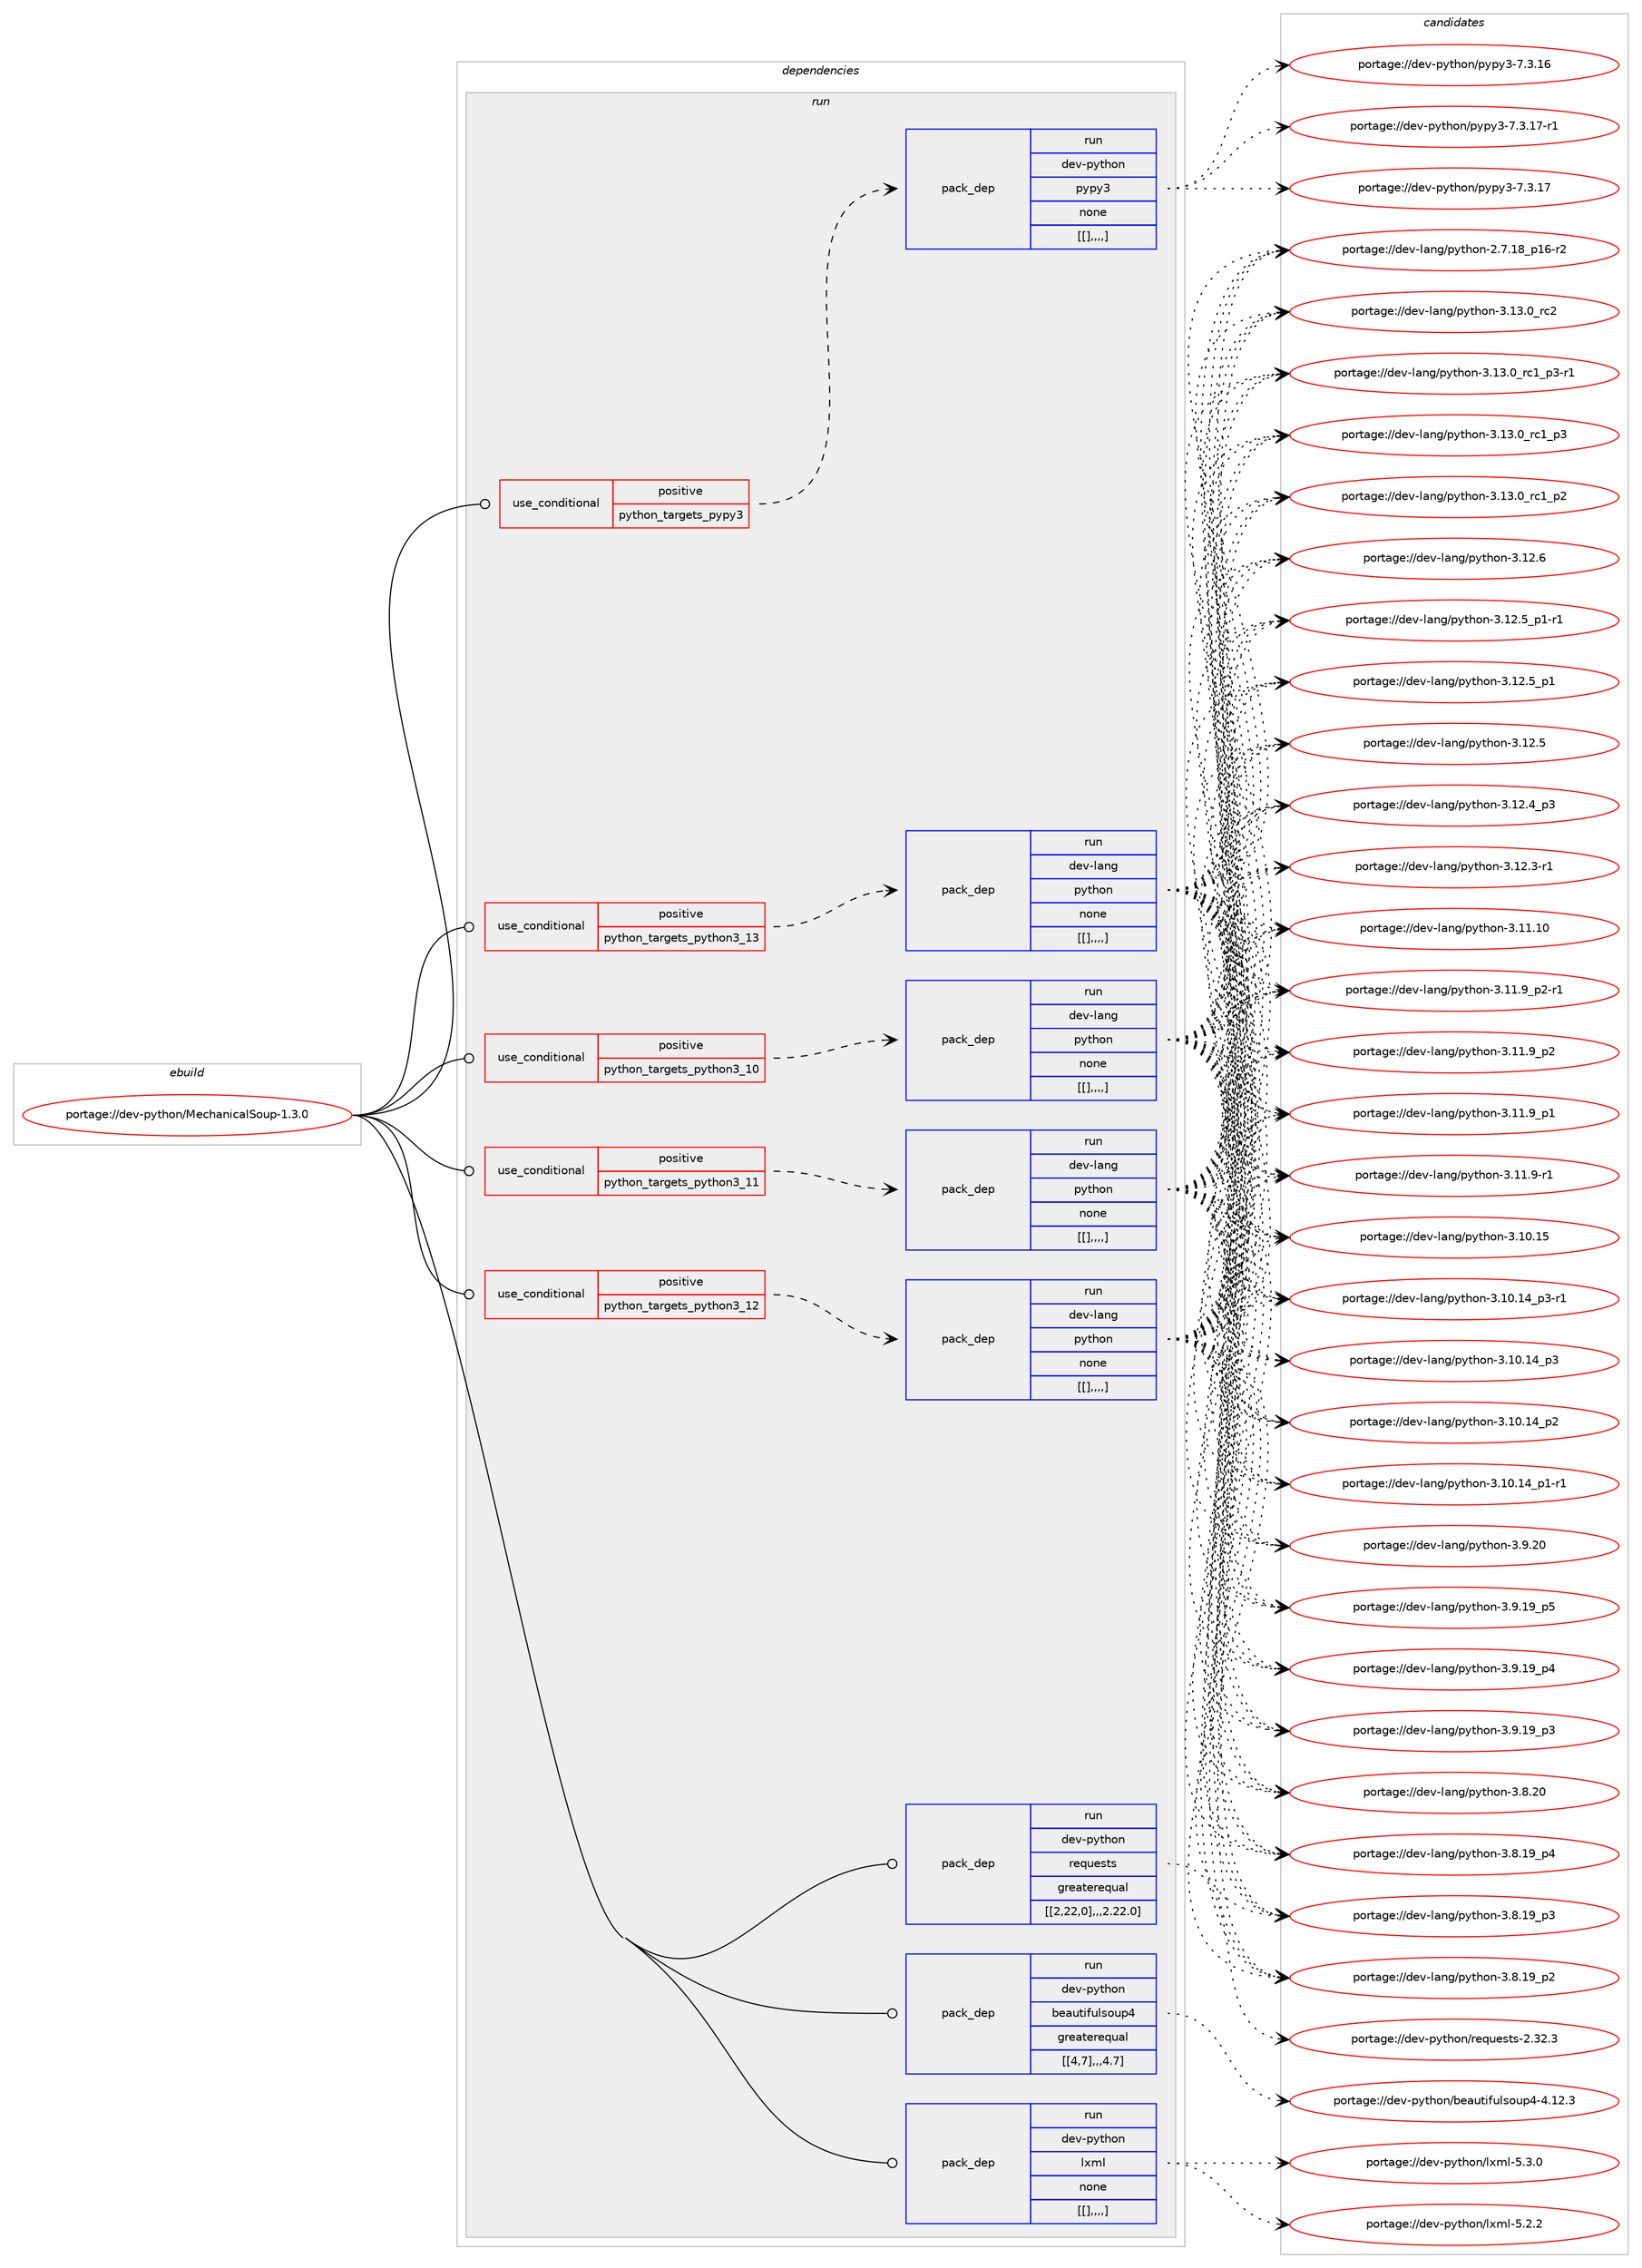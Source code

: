digraph prolog {

# *************
# Graph options
# *************

newrank=true;
concentrate=true;
compound=true;
graph [rankdir=LR,fontname=Helvetica,fontsize=10,ranksep=1.5];#, ranksep=2.5, nodesep=0.2];
edge  [arrowhead=vee];
node  [fontname=Helvetica,fontsize=10];

# **********
# The ebuild
# **********

subgraph cluster_leftcol {
color=gray;
label=<<i>ebuild</i>>;
id [label="portage://dev-python/MechanicalSoup-1.3.0", color=red, width=4, href="../dev-python/MechanicalSoup-1.3.0.svg"];
}

# ****************
# The dependencies
# ****************

subgraph cluster_midcol {
color=gray;
label=<<i>dependencies</i>>;
subgraph cluster_compile {
fillcolor="#eeeeee";
style=filled;
label=<<i>compile</i>>;
}
subgraph cluster_compileandrun {
fillcolor="#eeeeee";
style=filled;
label=<<i>compile and run</i>>;
}
subgraph cluster_run {
fillcolor="#eeeeee";
style=filled;
label=<<i>run</i>>;
subgraph cond31006 {
dependency141682 [label=<<TABLE BORDER="0" CELLBORDER="1" CELLSPACING="0" CELLPADDING="4"><TR><TD ROWSPAN="3" CELLPADDING="10">use_conditional</TD></TR><TR><TD>positive</TD></TR><TR><TD>python_targets_pypy3</TD></TR></TABLE>>, shape=none, color=red];
subgraph pack109464 {
dependency141683 [label=<<TABLE BORDER="0" CELLBORDER="1" CELLSPACING="0" CELLPADDING="4" WIDTH="220"><TR><TD ROWSPAN="6" CELLPADDING="30">pack_dep</TD></TR><TR><TD WIDTH="110">run</TD></TR><TR><TD>dev-python</TD></TR><TR><TD>pypy3</TD></TR><TR><TD>none</TD></TR><TR><TD>[[],,,,]</TD></TR></TABLE>>, shape=none, color=blue];
}
dependency141682:e -> dependency141683:w [weight=20,style="dashed",arrowhead="vee"];
}
id:e -> dependency141682:w [weight=20,style="solid",arrowhead="odot"];
subgraph cond31007 {
dependency141684 [label=<<TABLE BORDER="0" CELLBORDER="1" CELLSPACING="0" CELLPADDING="4"><TR><TD ROWSPAN="3" CELLPADDING="10">use_conditional</TD></TR><TR><TD>positive</TD></TR><TR><TD>python_targets_python3_10</TD></TR></TABLE>>, shape=none, color=red];
subgraph pack109465 {
dependency141685 [label=<<TABLE BORDER="0" CELLBORDER="1" CELLSPACING="0" CELLPADDING="4" WIDTH="220"><TR><TD ROWSPAN="6" CELLPADDING="30">pack_dep</TD></TR><TR><TD WIDTH="110">run</TD></TR><TR><TD>dev-lang</TD></TR><TR><TD>python</TD></TR><TR><TD>none</TD></TR><TR><TD>[[],,,,]</TD></TR></TABLE>>, shape=none, color=blue];
}
dependency141684:e -> dependency141685:w [weight=20,style="dashed",arrowhead="vee"];
}
id:e -> dependency141684:w [weight=20,style="solid",arrowhead="odot"];
subgraph cond31008 {
dependency141686 [label=<<TABLE BORDER="0" CELLBORDER="1" CELLSPACING="0" CELLPADDING="4"><TR><TD ROWSPAN="3" CELLPADDING="10">use_conditional</TD></TR><TR><TD>positive</TD></TR><TR><TD>python_targets_python3_11</TD></TR></TABLE>>, shape=none, color=red];
subgraph pack109466 {
dependency141687 [label=<<TABLE BORDER="0" CELLBORDER="1" CELLSPACING="0" CELLPADDING="4" WIDTH="220"><TR><TD ROWSPAN="6" CELLPADDING="30">pack_dep</TD></TR><TR><TD WIDTH="110">run</TD></TR><TR><TD>dev-lang</TD></TR><TR><TD>python</TD></TR><TR><TD>none</TD></TR><TR><TD>[[],,,,]</TD></TR></TABLE>>, shape=none, color=blue];
}
dependency141686:e -> dependency141687:w [weight=20,style="dashed",arrowhead="vee"];
}
id:e -> dependency141686:w [weight=20,style="solid",arrowhead="odot"];
subgraph cond31009 {
dependency141688 [label=<<TABLE BORDER="0" CELLBORDER="1" CELLSPACING="0" CELLPADDING="4"><TR><TD ROWSPAN="3" CELLPADDING="10">use_conditional</TD></TR><TR><TD>positive</TD></TR><TR><TD>python_targets_python3_12</TD></TR></TABLE>>, shape=none, color=red];
subgraph pack109467 {
dependency141689 [label=<<TABLE BORDER="0" CELLBORDER="1" CELLSPACING="0" CELLPADDING="4" WIDTH="220"><TR><TD ROWSPAN="6" CELLPADDING="30">pack_dep</TD></TR><TR><TD WIDTH="110">run</TD></TR><TR><TD>dev-lang</TD></TR><TR><TD>python</TD></TR><TR><TD>none</TD></TR><TR><TD>[[],,,,]</TD></TR></TABLE>>, shape=none, color=blue];
}
dependency141688:e -> dependency141689:w [weight=20,style="dashed",arrowhead="vee"];
}
id:e -> dependency141688:w [weight=20,style="solid",arrowhead="odot"];
subgraph cond31010 {
dependency141690 [label=<<TABLE BORDER="0" CELLBORDER="1" CELLSPACING="0" CELLPADDING="4"><TR><TD ROWSPAN="3" CELLPADDING="10">use_conditional</TD></TR><TR><TD>positive</TD></TR><TR><TD>python_targets_python3_13</TD></TR></TABLE>>, shape=none, color=red];
subgraph pack109468 {
dependency141691 [label=<<TABLE BORDER="0" CELLBORDER="1" CELLSPACING="0" CELLPADDING="4" WIDTH="220"><TR><TD ROWSPAN="6" CELLPADDING="30">pack_dep</TD></TR><TR><TD WIDTH="110">run</TD></TR><TR><TD>dev-lang</TD></TR><TR><TD>python</TD></TR><TR><TD>none</TD></TR><TR><TD>[[],,,,]</TD></TR></TABLE>>, shape=none, color=blue];
}
dependency141690:e -> dependency141691:w [weight=20,style="dashed",arrowhead="vee"];
}
id:e -> dependency141690:w [weight=20,style="solid",arrowhead="odot"];
subgraph pack109469 {
dependency141692 [label=<<TABLE BORDER="0" CELLBORDER="1" CELLSPACING="0" CELLPADDING="4" WIDTH="220"><TR><TD ROWSPAN="6" CELLPADDING="30">pack_dep</TD></TR><TR><TD WIDTH="110">run</TD></TR><TR><TD>dev-python</TD></TR><TR><TD>beautifulsoup4</TD></TR><TR><TD>greaterequal</TD></TR><TR><TD>[[4,7],,,4.7]</TD></TR></TABLE>>, shape=none, color=blue];
}
id:e -> dependency141692:w [weight=20,style="solid",arrowhead="odot"];
subgraph pack109470 {
dependency141693 [label=<<TABLE BORDER="0" CELLBORDER="1" CELLSPACING="0" CELLPADDING="4" WIDTH="220"><TR><TD ROWSPAN="6" CELLPADDING="30">pack_dep</TD></TR><TR><TD WIDTH="110">run</TD></TR><TR><TD>dev-python</TD></TR><TR><TD>lxml</TD></TR><TR><TD>none</TD></TR><TR><TD>[[],,,,]</TD></TR></TABLE>>, shape=none, color=blue];
}
id:e -> dependency141693:w [weight=20,style="solid",arrowhead="odot"];
subgraph pack109471 {
dependency141694 [label=<<TABLE BORDER="0" CELLBORDER="1" CELLSPACING="0" CELLPADDING="4" WIDTH="220"><TR><TD ROWSPAN="6" CELLPADDING="30">pack_dep</TD></TR><TR><TD WIDTH="110">run</TD></TR><TR><TD>dev-python</TD></TR><TR><TD>requests</TD></TR><TR><TD>greaterequal</TD></TR><TR><TD>[[2,22,0],,,2.22.0]</TD></TR></TABLE>>, shape=none, color=blue];
}
id:e -> dependency141694:w [weight=20,style="solid",arrowhead="odot"];
}
}

# **************
# The candidates
# **************

subgraph cluster_choices {
rank=same;
color=gray;
label=<<i>candidates</i>>;

subgraph choice109464 {
color=black;
nodesep=1;
choice100101118451121211161041111104711212111212151455546514649554511449 [label="portage://dev-python/pypy3-7.3.17-r1", color=red, width=4,href="../dev-python/pypy3-7.3.17-r1.svg"];
choice10010111845112121116104111110471121211121215145554651464955 [label="portage://dev-python/pypy3-7.3.17", color=red, width=4,href="../dev-python/pypy3-7.3.17.svg"];
choice10010111845112121116104111110471121211121215145554651464954 [label="portage://dev-python/pypy3-7.3.16", color=red, width=4,href="../dev-python/pypy3-7.3.16.svg"];
dependency141683:e -> choice100101118451121211161041111104711212111212151455546514649554511449:w [style=dotted,weight="100"];
dependency141683:e -> choice10010111845112121116104111110471121211121215145554651464955:w [style=dotted,weight="100"];
dependency141683:e -> choice10010111845112121116104111110471121211121215145554651464954:w [style=dotted,weight="100"];
}
subgraph choice109465 {
color=black;
nodesep=1;
choice10010111845108971101034711212111610411111045514649514648951149950 [label="portage://dev-lang/python-3.13.0_rc2", color=red, width=4,href="../dev-lang/python-3.13.0_rc2.svg"];
choice1001011184510897110103471121211161041111104551464951464895114994995112514511449 [label="portage://dev-lang/python-3.13.0_rc1_p3-r1", color=red, width=4,href="../dev-lang/python-3.13.0_rc1_p3-r1.svg"];
choice100101118451089711010347112121116104111110455146495146489511499499511251 [label="portage://dev-lang/python-3.13.0_rc1_p3", color=red, width=4,href="../dev-lang/python-3.13.0_rc1_p3.svg"];
choice100101118451089711010347112121116104111110455146495146489511499499511250 [label="portage://dev-lang/python-3.13.0_rc1_p2", color=red, width=4,href="../dev-lang/python-3.13.0_rc1_p2.svg"];
choice10010111845108971101034711212111610411111045514649504654 [label="portage://dev-lang/python-3.12.6", color=red, width=4,href="../dev-lang/python-3.12.6.svg"];
choice1001011184510897110103471121211161041111104551464950465395112494511449 [label="portage://dev-lang/python-3.12.5_p1-r1", color=red, width=4,href="../dev-lang/python-3.12.5_p1-r1.svg"];
choice100101118451089711010347112121116104111110455146495046539511249 [label="portage://dev-lang/python-3.12.5_p1", color=red, width=4,href="../dev-lang/python-3.12.5_p1.svg"];
choice10010111845108971101034711212111610411111045514649504653 [label="portage://dev-lang/python-3.12.5", color=red, width=4,href="../dev-lang/python-3.12.5.svg"];
choice100101118451089711010347112121116104111110455146495046529511251 [label="portage://dev-lang/python-3.12.4_p3", color=red, width=4,href="../dev-lang/python-3.12.4_p3.svg"];
choice100101118451089711010347112121116104111110455146495046514511449 [label="portage://dev-lang/python-3.12.3-r1", color=red, width=4,href="../dev-lang/python-3.12.3-r1.svg"];
choice1001011184510897110103471121211161041111104551464949464948 [label="portage://dev-lang/python-3.11.10", color=red, width=4,href="../dev-lang/python-3.11.10.svg"];
choice1001011184510897110103471121211161041111104551464949465795112504511449 [label="portage://dev-lang/python-3.11.9_p2-r1", color=red, width=4,href="../dev-lang/python-3.11.9_p2-r1.svg"];
choice100101118451089711010347112121116104111110455146494946579511250 [label="portage://dev-lang/python-3.11.9_p2", color=red, width=4,href="../dev-lang/python-3.11.9_p2.svg"];
choice100101118451089711010347112121116104111110455146494946579511249 [label="portage://dev-lang/python-3.11.9_p1", color=red, width=4,href="../dev-lang/python-3.11.9_p1.svg"];
choice100101118451089711010347112121116104111110455146494946574511449 [label="portage://dev-lang/python-3.11.9-r1", color=red, width=4,href="../dev-lang/python-3.11.9-r1.svg"];
choice1001011184510897110103471121211161041111104551464948464953 [label="portage://dev-lang/python-3.10.15", color=red, width=4,href="../dev-lang/python-3.10.15.svg"];
choice100101118451089711010347112121116104111110455146494846495295112514511449 [label="portage://dev-lang/python-3.10.14_p3-r1", color=red, width=4,href="../dev-lang/python-3.10.14_p3-r1.svg"];
choice10010111845108971101034711212111610411111045514649484649529511251 [label="portage://dev-lang/python-3.10.14_p3", color=red, width=4,href="../dev-lang/python-3.10.14_p3.svg"];
choice10010111845108971101034711212111610411111045514649484649529511250 [label="portage://dev-lang/python-3.10.14_p2", color=red, width=4,href="../dev-lang/python-3.10.14_p2.svg"];
choice100101118451089711010347112121116104111110455146494846495295112494511449 [label="portage://dev-lang/python-3.10.14_p1-r1", color=red, width=4,href="../dev-lang/python-3.10.14_p1-r1.svg"];
choice10010111845108971101034711212111610411111045514657465048 [label="portage://dev-lang/python-3.9.20", color=red, width=4,href="../dev-lang/python-3.9.20.svg"];
choice100101118451089711010347112121116104111110455146574649579511253 [label="portage://dev-lang/python-3.9.19_p5", color=red, width=4,href="../dev-lang/python-3.9.19_p5.svg"];
choice100101118451089711010347112121116104111110455146574649579511252 [label="portage://dev-lang/python-3.9.19_p4", color=red, width=4,href="../dev-lang/python-3.9.19_p4.svg"];
choice100101118451089711010347112121116104111110455146574649579511251 [label="portage://dev-lang/python-3.9.19_p3", color=red, width=4,href="../dev-lang/python-3.9.19_p3.svg"];
choice10010111845108971101034711212111610411111045514656465048 [label="portage://dev-lang/python-3.8.20", color=red, width=4,href="../dev-lang/python-3.8.20.svg"];
choice100101118451089711010347112121116104111110455146564649579511252 [label="portage://dev-lang/python-3.8.19_p4", color=red, width=4,href="../dev-lang/python-3.8.19_p4.svg"];
choice100101118451089711010347112121116104111110455146564649579511251 [label="portage://dev-lang/python-3.8.19_p3", color=red, width=4,href="../dev-lang/python-3.8.19_p3.svg"];
choice100101118451089711010347112121116104111110455146564649579511250 [label="portage://dev-lang/python-3.8.19_p2", color=red, width=4,href="../dev-lang/python-3.8.19_p2.svg"];
choice100101118451089711010347112121116104111110455046554649569511249544511450 [label="portage://dev-lang/python-2.7.18_p16-r2", color=red, width=4,href="../dev-lang/python-2.7.18_p16-r2.svg"];
dependency141685:e -> choice10010111845108971101034711212111610411111045514649514648951149950:w [style=dotted,weight="100"];
dependency141685:e -> choice1001011184510897110103471121211161041111104551464951464895114994995112514511449:w [style=dotted,weight="100"];
dependency141685:e -> choice100101118451089711010347112121116104111110455146495146489511499499511251:w [style=dotted,weight="100"];
dependency141685:e -> choice100101118451089711010347112121116104111110455146495146489511499499511250:w [style=dotted,weight="100"];
dependency141685:e -> choice10010111845108971101034711212111610411111045514649504654:w [style=dotted,weight="100"];
dependency141685:e -> choice1001011184510897110103471121211161041111104551464950465395112494511449:w [style=dotted,weight="100"];
dependency141685:e -> choice100101118451089711010347112121116104111110455146495046539511249:w [style=dotted,weight="100"];
dependency141685:e -> choice10010111845108971101034711212111610411111045514649504653:w [style=dotted,weight="100"];
dependency141685:e -> choice100101118451089711010347112121116104111110455146495046529511251:w [style=dotted,weight="100"];
dependency141685:e -> choice100101118451089711010347112121116104111110455146495046514511449:w [style=dotted,weight="100"];
dependency141685:e -> choice1001011184510897110103471121211161041111104551464949464948:w [style=dotted,weight="100"];
dependency141685:e -> choice1001011184510897110103471121211161041111104551464949465795112504511449:w [style=dotted,weight="100"];
dependency141685:e -> choice100101118451089711010347112121116104111110455146494946579511250:w [style=dotted,weight="100"];
dependency141685:e -> choice100101118451089711010347112121116104111110455146494946579511249:w [style=dotted,weight="100"];
dependency141685:e -> choice100101118451089711010347112121116104111110455146494946574511449:w [style=dotted,weight="100"];
dependency141685:e -> choice1001011184510897110103471121211161041111104551464948464953:w [style=dotted,weight="100"];
dependency141685:e -> choice100101118451089711010347112121116104111110455146494846495295112514511449:w [style=dotted,weight="100"];
dependency141685:e -> choice10010111845108971101034711212111610411111045514649484649529511251:w [style=dotted,weight="100"];
dependency141685:e -> choice10010111845108971101034711212111610411111045514649484649529511250:w [style=dotted,weight="100"];
dependency141685:e -> choice100101118451089711010347112121116104111110455146494846495295112494511449:w [style=dotted,weight="100"];
dependency141685:e -> choice10010111845108971101034711212111610411111045514657465048:w [style=dotted,weight="100"];
dependency141685:e -> choice100101118451089711010347112121116104111110455146574649579511253:w [style=dotted,weight="100"];
dependency141685:e -> choice100101118451089711010347112121116104111110455146574649579511252:w [style=dotted,weight="100"];
dependency141685:e -> choice100101118451089711010347112121116104111110455146574649579511251:w [style=dotted,weight="100"];
dependency141685:e -> choice10010111845108971101034711212111610411111045514656465048:w [style=dotted,weight="100"];
dependency141685:e -> choice100101118451089711010347112121116104111110455146564649579511252:w [style=dotted,weight="100"];
dependency141685:e -> choice100101118451089711010347112121116104111110455146564649579511251:w [style=dotted,weight="100"];
dependency141685:e -> choice100101118451089711010347112121116104111110455146564649579511250:w [style=dotted,weight="100"];
dependency141685:e -> choice100101118451089711010347112121116104111110455046554649569511249544511450:w [style=dotted,weight="100"];
}
subgraph choice109466 {
color=black;
nodesep=1;
choice10010111845108971101034711212111610411111045514649514648951149950 [label="portage://dev-lang/python-3.13.0_rc2", color=red, width=4,href="../dev-lang/python-3.13.0_rc2.svg"];
choice1001011184510897110103471121211161041111104551464951464895114994995112514511449 [label="portage://dev-lang/python-3.13.0_rc1_p3-r1", color=red, width=4,href="../dev-lang/python-3.13.0_rc1_p3-r1.svg"];
choice100101118451089711010347112121116104111110455146495146489511499499511251 [label="portage://dev-lang/python-3.13.0_rc1_p3", color=red, width=4,href="../dev-lang/python-3.13.0_rc1_p3.svg"];
choice100101118451089711010347112121116104111110455146495146489511499499511250 [label="portage://dev-lang/python-3.13.0_rc1_p2", color=red, width=4,href="../dev-lang/python-3.13.0_rc1_p2.svg"];
choice10010111845108971101034711212111610411111045514649504654 [label="portage://dev-lang/python-3.12.6", color=red, width=4,href="../dev-lang/python-3.12.6.svg"];
choice1001011184510897110103471121211161041111104551464950465395112494511449 [label="portage://dev-lang/python-3.12.5_p1-r1", color=red, width=4,href="../dev-lang/python-3.12.5_p1-r1.svg"];
choice100101118451089711010347112121116104111110455146495046539511249 [label="portage://dev-lang/python-3.12.5_p1", color=red, width=4,href="../dev-lang/python-3.12.5_p1.svg"];
choice10010111845108971101034711212111610411111045514649504653 [label="portage://dev-lang/python-3.12.5", color=red, width=4,href="../dev-lang/python-3.12.5.svg"];
choice100101118451089711010347112121116104111110455146495046529511251 [label="portage://dev-lang/python-3.12.4_p3", color=red, width=4,href="../dev-lang/python-3.12.4_p3.svg"];
choice100101118451089711010347112121116104111110455146495046514511449 [label="portage://dev-lang/python-3.12.3-r1", color=red, width=4,href="../dev-lang/python-3.12.3-r1.svg"];
choice1001011184510897110103471121211161041111104551464949464948 [label="portage://dev-lang/python-3.11.10", color=red, width=4,href="../dev-lang/python-3.11.10.svg"];
choice1001011184510897110103471121211161041111104551464949465795112504511449 [label="portage://dev-lang/python-3.11.9_p2-r1", color=red, width=4,href="../dev-lang/python-3.11.9_p2-r1.svg"];
choice100101118451089711010347112121116104111110455146494946579511250 [label="portage://dev-lang/python-3.11.9_p2", color=red, width=4,href="../dev-lang/python-3.11.9_p2.svg"];
choice100101118451089711010347112121116104111110455146494946579511249 [label="portage://dev-lang/python-3.11.9_p1", color=red, width=4,href="../dev-lang/python-3.11.9_p1.svg"];
choice100101118451089711010347112121116104111110455146494946574511449 [label="portage://dev-lang/python-3.11.9-r1", color=red, width=4,href="../dev-lang/python-3.11.9-r1.svg"];
choice1001011184510897110103471121211161041111104551464948464953 [label="portage://dev-lang/python-3.10.15", color=red, width=4,href="../dev-lang/python-3.10.15.svg"];
choice100101118451089711010347112121116104111110455146494846495295112514511449 [label="portage://dev-lang/python-3.10.14_p3-r1", color=red, width=4,href="../dev-lang/python-3.10.14_p3-r1.svg"];
choice10010111845108971101034711212111610411111045514649484649529511251 [label="portage://dev-lang/python-3.10.14_p3", color=red, width=4,href="../dev-lang/python-3.10.14_p3.svg"];
choice10010111845108971101034711212111610411111045514649484649529511250 [label="portage://dev-lang/python-3.10.14_p2", color=red, width=4,href="../dev-lang/python-3.10.14_p2.svg"];
choice100101118451089711010347112121116104111110455146494846495295112494511449 [label="portage://dev-lang/python-3.10.14_p1-r1", color=red, width=4,href="../dev-lang/python-3.10.14_p1-r1.svg"];
choice10010111845108971101034711212111610411111045514657465048 [label="portage://dev-lang/python-3.9.20", color=red, width=4,href="../dev-lang/python-3.9.20.svg"];
choice100101118451089711010347112121116104111110455146574649579511253 [label="portage://dev-lang/python-3.9.19_p5", color=red, width=4,href="../dev-lang/python-3.9.19_p5.svg"];
choice100101118451089711010347112121116104111110455146574649579511252 [label="portage://dev-lang/python-3.9.19_p4", color=red, width=4,href="../dev-lang/python-3.9.19_p4.svg"];
choice100101118451089711010347112121116104111110455146574649579511251 [label="portage://dev-lang/python-3.9.19_p3", color=red, width=4,href="../dev-lang/python-3.9.19_p3.svg"];
choice10010111845108971101034711212111610411111045514656465048 [label="portage://dev-lang/python-3.8.20", color=red, width=4,href="../dev-lang/python-3.8.20.svg"];
choice100101118451089711010347112121116104111110455146564649579511252 [label="portage://dev-lang/python-3.8.19_p4", color=red, width=4,href="../dev-lang/python-3.8.19_p4.svg"];
choice100101118451089711010347112121116104111110455146564649579511251 [label="portage://dev-lang/python-3.8.19_p3", color=red, width=4,href="../dev-lang/python-3.8.19_p3.svg"];
choice100101118451089711010347112121116104111110455146564649579511250 [label="portage://dev-lang/python-3.8.19_p2", color=red, width=4,href="../dev-lang/python-3.8.19_p2.svg"];
choice100101118451089711010347112121116104111110455046554649569511249544511450 [label="portage://dev-lang/python-2.7.18_p16-r2", color=red, width=4,href="../dev-lang/python-2.7.18_p16-r2.svg"];
dependency141687:e -> choice10010111845108971101034711212111610411111045514649514648951149950:w [style=dotted,weight="100"];
dependency141687:e -> choice1001011184510897110103471121211161041111104551464951464895114994995112514511449:w [style=dotted,weight="100"];
dependency141687:e -> choice100101118451089711010347112121116104111110455146495146489511499499511251:w [style=dotted,weight="100"];
dependency141687:e -> choice100101118451089711010347112121116104111110455146495146489511499499511250:w [style=dotted,weight="100"];
dependency141687:e -> choice10010111845108971101034711212111610411111045514649504654:w [style=dotted,weight="100"];
dependency141687:e -> choice1001011184510897110103471121211161041111104551464950465395112494511449:w [style=dotted,weight="100"];
dependency141687:e -> choice100101118451089711010347112121116104111110455146495046539511249:w [style=dotted,weight="100"];
dependency141687:e -> choice10010111845108971101034711212111610411111045514649504653:w [style=dotted,weight="100"];
dependency141687:e -> choice100101118451089711010347112121116104111110455146495046529511251:w [style=dotted,weight="100"];
dependency141687:e -> choice100101118451089711010347112121116104111110455146495046514511449:w [style=dotted,weight="100"];
dependency141687:e -> choice1001011184510897110103471121211161041111104551464949464948:w [style=dotted,weight="100"];
dependency141687:e -> choice1001011184510897110103471121211161041111104551464949465795112504511449:w [style=dotted,weight="100"];
dependency141687:e -> choice100101118451089711010347112121116104111110455146494946579511250:w [style=dotted,weight="100"];
dependency141687:e -> choice100101118451089711010347112121116104111110455146494946579511249:w [style=dotted,weight="100"];
dependency141687:e -> choice100101118451089711010347112121116104111110455146494946574511449:w [style=dotted,weight="100"];
dependency141687:e -> choice1001011184510897110103471121211161041111104551464948464953:w [style=dotted,weight="100"];
dependency141687:e -> choice100101118451089711010347112121116104111110455146494846495295112514511449:w [style=dotted,weight="100"];
dependency141687:e -> choice10010111845108971101034711212111610411111045514649484649529511251:w [style=dotted,weight="100"];
dependency141687:e -> choice10010111845108971101034711212111610411111045514649484649529511250:w [style=dotted,weight="100"];
dependency141687:e -> choice100101118451089711010347112121116104111110455146494846495295112494511449:w [style=dotted,weight="100"];
dependency141687:e -> choice10010111845108971101034711212111610411111045514657465048:w [style=dotted,weight="100"];
dependency141687:e -> choice100101118451089711010347112121116104111110455146574649579511253:w [style=dotted,weight="100"];
dependency141687:e -> choice100101118451089711010347112121116104111110455146574649579511252:w [style=dotted,weight="100"];
dependency141687:e -> choice100101118451089711010347112121116104111110455146574649579511251:w [style=dotted,weight="100"];
dependency141687:e -> choice10010111845108971101034711212111610411111045514656465048:w [style=dotted,weight="100"];
dependency141687:e -> choice100101118451089711010347112121116104111110455146564649579511252:w [style=dotted,weight="100"];
dependency141687:e -> choice100101118451089711010347112121116104111110455146564649579511251:w [style=dotted,weight="100"];
dependency141687:e -> choice100101118451089711010347112121116104111110455146564649579511250:w [style=dotted,weight="100"];
dependency141687:e -> choice100101118451089711010347112121116104111110455046554649569511249544511450:w [style=dotted,weight="100"];
}
subgraph choice109467 {
color=black;
nodesep=1;
choice10010111845108971101034711212111610411111045514649514648951149950 [label="portage://dev-lang/python-3.13.0_rc2", color=red, width=4,href="../dev-lang/python-3.13.0_rc2.svg"];
choice1001011184510897110103471121211161041111104551464951464895114994995112514511449 [label="portage://dev-lang/python-3.13.0_rc1_p3-r1", color=red, width=4,href="../dev-lang/python-3.13.0_rc1_p3-r1.svg"];
choice100101118451089711010347112121116104111110455146495146489511499499511251 [label="portage://dev-lang/python-3.13.0_rc1_p3", color=red, width=4,href="../dev-lang/python-3.13.0_rc1_p3.svg"];
choice100101118451089711010347112121116104111110455146495146489511499499511250 [label="portage://dev-lang/python-3.13.0_rc1_p2", color=red, width=4,href="../dev-lang/python-3.13.0_rc1_p2.svg"];
choice10010111845108971101034711212111610411111045514649504654 [label="portage://dev-lang/python-3.12.6", color=red, width=4,href="../dev-lang/python-3.12.6.svg"];
choice1001011184510897110103471121211161041111104551464950465395112494511449 [label="portage://dev-lang/python-3.12.5_p1-r1", color=red, width=4,href="../dev-lang/python-3.12.5_p1-r1.svg"];
choice100101118451089711010347112121116104111110455146495046539511249 [label="portage://dev-lang/python-3.12.5_p1", color=red, width=4,href="../dev-lang/python-3.12.5_p1.svg"];
choice10010111845108971101034711212111610411111045514649504653 [label="portage://dev-lang/python-3.12.5", color=red, width=4,href="../dev-lang/python-3.12.5.svg"];
choice100101118451089711010347112121116104111110455146495046529511251 [label="portage://dev-lang/python-3.12.4_p3", color=red, width=4,href="../dev-lang/python-3.12.4_p3.svg"];
choice100101118451089711010347112121116104111110455146495046514511449 [label="portage://dev-lang/python-3.12.3-r1", color=red, width=4,href="../dev-lang/python-3.12.3-r1.svg"];
choice1001011184510897110103471121211161041111104551464949464948 [label="portage://dev-lang/python-3.11.10", color=red, width=4,href="../dev-lang/python-3.11.10.svg"];
choice1001011184510897110103471121211161041111104551464949465795112504511449 [label="portage://dev-lang/python-3.11.9_p2-r1", color=red, width=4,href="../dev-lang/python-3.11.9_p2-r1.svg"];
choice100101118451089711010347112121116104111110455146494946579511250 [label="portage://dev-lang/python-3.11.9_p2", color=red, width=4,href="../dev-lang/python-3.11.9_p2.svg"];
choice100101118451089711010347112121116104111110455146494946579511249 [label="portage://dev-lang/python-3.11.9_p1", color=red, width=4,href="../dev-lang/python-3.11.9_p1.svg"];
choice100101118451089711010347112121116104111110455146494946574511449 [label="portage://dev-lang/python-3.11.9-r1", color=red, width=4,href="../dev-lang/python-3.11.9-r1.svg"];
choice1001011184510897110103471121211161041111104551464948464953 [label="portage://dev-lang/python-3.10.15", color=red, width=4,href="../dev-lang/python-3.10.15.svg"];
choice100101118451089711010347112121116104111110455146494846495295112514511449 [label="portage://dev-lang/python-3.10.14_p3-r1", color=red, width=4,href="../dev-lang/python-3.10.14_p3-r1.svg"];
choice10010111845108971101034711212111610411111045514649484649529511251 [label="portage://dev-lang/python-3.10.14_p3", color=red, width=4,href="../dev-lang/python-3.10.14_p3.svg"];
choice10010111845108971101034711212111610411111045514649484649529511250 [label="portage://dev-lang/python-3.10.14_p2", color=red, width=4,href="../dev-lang/python-3.10.14_p2.svg"];
choice100101118451089711010347112121116104111110455146494846495295112494511449 [label="portage://dev-lang/python-3.10.14_p1-r1", color=red, width=4,href="../dev-lang/python-3.10.14_p1-r1.svg"];
choice10010111845108971101034711212111610411111045514657465048 [label="portage://dev-lang/python-3.9.20", color=red, width=4,href="../dev-lang/python-3.9.20.svg"];
choice100101118451089711010347112121116104111110455146574649579511253 [label="portage://dev-lang/python-3.9.19_p5", color=red, width=4,href="../dev-lang/python-3.9.19_p5.svg"];
choice100101118451089711010347112121116104111110455146574649579511252 [label="portage://dev-lang/python-3.9.19_p4", color=red, width=4,href="../dev-lang/python-3.9.19_p4.svg"];
choice100101118451089711010347112121116104111110455146574649579511251 [label="portage://dev-lang/python-3.9.19_p3", color=red, width=4,href="../dev-lang/python-3.9.19_p3.svg"];
choice10010111845108971101034711212111610411111045514656465048 [label="portage://dev-lang/python-3.8.20", color=red, width=4,href="../dev-lang/python-3.8.20.svg"];
choice100101118451089711010347112121116104111110455146564649579511252 [label="portage://dev-lang/python-3.8.19_p4", color=red, width=4,href="../dev-lang/python-3.8.19_p4.svg"];
choice100101118451089711010347112121116104111110455146564649579511251 [label="portage://dev-lang/python-3.8.19_p3", color=red, width=4,href="../dev-lang/python-3.8.19_p3.svg"];
choice100101118451089711010347112121116104111110455146564649579511250 [label="portage://dev-lang/python-3.8.19_p2", color=red, width=4,href="../dev-lang/python-3.8.19_p2.svg"];
choice100101118451089711010347112121116104111110455046554649569511249544511450 [label="portage://dev-lang/python-2.7.18_p16-r2", color=red, width=4,href="../dev-lang/python-2.7.18_p16-r2.svg"];
dependency141689:e -> choice10010111845108971101034711212111610411111045514649514648951149950:w [style=dotted,weight="100"];
dependency141689:e -> choice1001011184510897110103471121211161041111104551464951464895114994995112514511449:w [style=dotted,weight="100"];
dependency141689:e -> choice100101118451089711010347112121116104111110455146495146489511499499511251:w [style=dotted,weight="100"];
dependency141689:e -> choice100101118451089711010347112121116104111110455146495146489511499499511250:w [style=dotted,weight="100"];
dependency141689:e -> choice10010111845108971101034711212111610411111045514649504654:w [style=dotted,weight="100"];
dependency141689:e -> choice1001011184510897110103471121211161041111104551464950465395112494511449:w [style=dotted,weight="100"];
dependency141689:e -> choice100101118451089711010347112121116104111110455146495046539511249:w [style=dotted,weight="100"];
dependency141689:e -> choice10010111845108971101034711212111610411111045514649504653:w [style=dotted,weight="100"];
dependency141689:e -> choice100101118451089711010347112121116104111110455146495046529511251:w [style=dotted,weight="100"];
dependency141689:e -> choice100101118451089711010347112121116104111110455146495046514511449:w [style=dotted,weight="100"];
dependency141689:e -> choice1001011184510897110103471121211161041111104551464949464948:w [style=dotted,weight="100"];
dependency141689:e -> choice1001011184510897110103471121211161041111104551464949465795112504511449:w [style=dotted,weight="100"];
dependency141689:e -> choice100101118451089711010347112121116104111110455146494946579511250:w [style=dotted,weight="100"];
dependency141689:e -> choice100101118451089711010347112121116104111110455146494946579511249:w [style=dotted,weight="100"];
dependency141689:e -> choice100101118451089711010347112121116104111110455146494946574511449:w [style=dotted,weight="100"];
dependency141689:e -> choice1001011184510897110103471121211161041111104551464948464953:w [style=dotted,weight="100"];
dependency141689:e -> choice100101118451089711010347112121116104111110455146494846495295112514511449:w [style=dotted,weight="100"];
dependency141689:e -> choice10010111845108971101034711212111610411111045514649484649529511251:w [style=dotted,weight="100"];
dependency141689:e -> choice10010111845108971101034711212111610411111045514649484649529511250:w [style=dotted,weight="100"];
dependency141689:e -> choice100101118451089711010347112121116104111110455146494846495295112494511449:w [style=dotted,weight="100"];
dependency141689:e -> choice10010111845108971101034711212111610411111045514657465048:w [style=dotted,weight="100"];
dependency141689:e -> choice100101118451089711010347112121116104111110455146574649579511253:w [style=dotted,weight="100"];
dependency141689:e -> choice100101118451089711010347112121116104111110455146574649579511252:w [style=dotted,weight="100"];
dependency141689:e -> choice100101118451089711010347112121116104111110455146574649579511251:w [style=dotted,weight="100"];
dependency141689:e -> choice10010111845108971101034711212111610411111045514656465048:w [style=dotted,weight="100"];
dependency141689:e -> choice100101118451089711010347112121116104111110455146564649579511252:w [style=dotted,weight="100"];
dependency141689:e -> choice100101118451089711010347112121116104111110455146564649579511251:w [style=dotted,weight="100"];
dependency141689:e -> choice100101118451089711010347112121116104111110455146564649579511250:w [style=dotted,weight="100"];
dependency141689:e -> choice100101118451089711010347112121116104111110455046554649569511249544511450:w [style=dotted,weight="100"];
}
subgraph choice109468 {
color=black;
nodesep=1;
choice10010111845108971101034711212111610411111045514649514648951149950 [label="portage://dev-lang/python-3.13.0_rc2", color=red, width=4,href="../dev-lang/python-3.13.0_rc2.svg"];
choice1001011184510897110103471121211161041111104551464951464895114994995112514511449 [label="portage://dev-lang/python-3.13.0_rc1_p3-r1", color=red, width=4,href="../dev-lang/python-3.13.0_rc1_p3-r1.svg"];
choice100101118451089711010347112121116104111110455146495146489511499499511251 [label="portage://dev-lang/python-3.13.0_rc1_p3", color=red, width=4,href="../dev-lang/python-3.13.0_rc1_p3.svg"];
choice100101118451089711010347112121116104111110455146495146489511499499511250 [label="portage://dev-lang/python-3.13.0_rc1_p2", color=red, width=4,href="../dev-lang/python-3.13.0_rc1_p2.svg"];
choice10010111845108971101034711212111610411111045514649504654 [label="portage://dev-lang/python-3.12.6", color=red, width=4,href="../dev-lang/python-3.12.6.svg"];
choice1001011184510897110103471121211161041111104551464950465395112494511449 [label="portage://dev-lang/python-3.12.5_p1-r1", color=red, width=4,href="../dev-lang/python-3.12.5_p1-r1.svg"];
choice100101118451089711010347112121116104111110455146495046539511249 [label="portage://dev-lang/python-3.12.5_p1", color=red, width=4,href="../dev-lang/python-3.12.5_p1.svg"];
choice10010111845108971101034711212111610411111045514649504653 [label="portage://dev-lang/python-3.12.5", color=red, width=4,href="../dev-lang/python-3.12.5.svg"];
choice100101118451089711010347112121116104111110455146495046529511251 [label="portage://dev-lang/python-3.12.4_p3", color=red, width=4,href="../dev-lang/python-3.12.4_p3.svg"];
choice100101118451089711010347112121116104111110455146495046514511449 [label="portage://dev-lang/python-3.12.3-r1", color=red, width=4,href="../dev-lang/python-3.12.3-r1.svg"];
choice1001011184510897110103471121211161041111104551464949464948 [label="portage://dev-lang/python-3.11.10", color=red, width=4,href="../dev-lang/python-3.11.10.svg"];
choice1001011184510897110103471121211161041111104551464949465795112504511449 [label="portage://dev-lang/python-3.11.9_p2-r1", color=red, width=4,href="../dev-lang/python-3.11.9_p2-r1.svg"];
choice100101118451089711010347112121116104111110455146494946579511250 [label="portage://dev-lang/python-3.11.9_p2", color=red, width=4,href="../dev-lang/python-3.11.9_p2.svg"];
choice100101118451089711010347112121116104111110455146494946579511249 [label="portage://dev-lang/python-3.11.9_p1", color=red, width=4,href="../dev-lang/python-3.11.9_p1.svg"];
choice100101118451089711010347112121116104111110455146494946574511449 [label="portage://dev-lang/python-3.11.9-r1", color=red, width=4,href="../dev-lang/python-3.11.9-r1.svg"];
choice1001011184510897110103471121211161041111104551464948464953 [label="portage://dev-lang/python-3.10.15", color=red, width=4,href="../dev-lang/python-3.10.15.svg"];
choice100101118451089711010347112121116104111110455146494846495295112514511449 [label="portage://dev-lang/python-3.10.14_p3-r1", color=red, width=4,href="../dev-lang/python-3.10.14_p3-r1.svg"];
choice10010111845108971101034711212111610411111045514649484649529511251 [label="portage://dev-lang/python-3.10.14_p3", color=red, width=4,href="../dev-lang/python-3.10.14_p3.svg"];
choice10010111845108971101034711212111610411111045514649484649529511250 [label="portage://dev-lang/python-3.10.14_p2", color=red, width=4,href="../dev-lang/python-3.10.14_p2.svg"];
choice100101118451089711010347112121116104111110455146494846495295112494511449 [label="portage://dev-lang/python-3.10.14_p1-r1", color=red, width=4,href="../dev-lang/python-3.10.14_p1-r1.svg"];
choice10010111845108971101034711212111610411111045514657465048 [label="portage://dev-lang/python-3.9.20", color=red, width=4,href="../dev-lang/python-3.9.20.svg"];
choice100101118451089711010347112121116104111110455146574649579511253 [label="portage://dev-lang/python-3.9.19_p5", color=red, width=4,href="../dev-lang/python-3.9.19_p5.svg"];
choice100101118451089711010347112121116104111110455146574649579511252 [label="portage://dev-lang/python-3.9.19_p4", color=red, width=4,href="../dev-lang/python-3.9.19_p4.svg"];
choice100101118451089711010347112121116104111110455146574649579511251 [label="portage://dev-lang/python-3.9.19_p3", color=red, width=4,href="../dev-lang/python-3.9.19_p3.svg"];
choice10010111845108971101034711212111610411111045514656465048 [label="portage://dev-lang/python-3.8.20", color=red, width=4,href="../dev-lang/python-3.8.20.svg"];
choice100101118451089711010347112121116104111110455146564649579511252 [label="portage://dev-lang/python-3.8.19_p4", color=red, width=4,href="../dev-lang/python-3.8.19_p4.svg"];
choice100101118451089711010347112121116104111110455146564649579511251 [label="portage://dev-lang/python-3.8.19_p3", color=red, width=4,href="../dev-lang/python-3.8.19_p3.svg"];
choice100101118451089711010347112121116104111110455146564649579511250 [label="portage://dev-lang/python-3.8.19_p2", color=red, width=4,href="../dev-lang/python-3.8.19_p2.svg"];
choice100101118451089711010347112121116104111110455046554649569511249544511450 [label="portage://dev-lang/python-2.7.18_p16-r2", color=red, width=4,href="../dev-lang/python-2.7.18_p16-r2.svg"];
dependency141691:e -> choice10010111845108971101034711212111610411111045514649514648951149950:w [style=dotted,weight="100"];
dependency141691:e -> choice1001011184510897110103471121211161041111104551464951464895114994995112514511449:w [style=dotted,weight="100"];
dependency141691:e -> choice100101118451089711010347112121116104111110455146495146489511499499511251:w [style=dotted,weight="100"];
dependency141691:e -> choice100101118451089711010347112121116104111110455146495146489511499499511250:w [style=dotted,weight="100"];
dependency141691:e -> choice10010111845108971101034711212111610411111045514649504654:w [style=dotted,weight="100"];
dependency141691:e -> choice1001011184510897110103471121211161041111104551464950465395112494511449:w [style=dotted,weight="100"];
dependency141691:e -> choice100101118451089711010347112121116104111110455146495046539511249:w [style=dotted,weight="100"];
dependency141691:e -> choice10010111845108971101034711212111610411111045514649504653:w [style=dotted,weight="100"];
dependency141691:e -> choice100101118451089711010347112121116104111110455146495046529511251:w [style=dotted,weight="100"];
dependency141691:e -> choice100101118451089711010347112121116104111110455146495046514511449:w [style=dotted,weight="100"];
dependency141691:e -> choice1001011184510897110103471121211161041111104551464949464948:w [style=dotted,weight="100"];
dependency141691:e -> choice1001011184510897110103471121211161041111104551464949465795112504511449:w [style=dotted,weight="100"];
dependency141691:e -> choice100101118451089711010347112121116104111110455146494946579511250:w [style=dotted,weight="100"];
dependency141691:e -> choice100101118451089711010347112121116104111110455146494946579511249:w [style=dotted,weight="100"];
dependency141691:e -> choice100101118451089711010347112121116104111110455146494946574511449:w [style=dotted,weight="100"];
dependency141691:e -> choice1001011184510897110103471121211161041111104551464948464953:w [style=dotted,weight="100"];
dependency141691:e -> choice100101118451089711010347112121116104111110455146494846495295112514511449:w [style=dotted,weight="100"];
dependency141691:e -> choice10010111845108971101034711212111610411111045514649484649529511251:w [style=dotted,weight="100"];
dependency141691:e -> choice10010111845108971101034711212111610411111045514649484649529511250:w [style=dotted,weight="100"];
dependency141691:e -> choice100101118451089711010347112121116104111110455146494846495295112494511449:w [style=dotted,weight="100"];
dependency141691:e -> choice10010111845108971101034711212111610411111045514657465048:w [style=dotted,weight="100"];
dependency141691:e -> choice100101118451089711010347112121116104111110455146574649579511253:w [style=dotted,weight="100"];
dependency141691:e -> choice100101118451089711010347112121116104111110455146574649579511252:w [style=dotted,weight="100"];
dependency141691:e -> choice100101118451089711010347112121116104111110455146574649579511251:w [style=dotted,weight="100"];
dependency141691:e -> choice10010111845108971101034711212111610411111045514656465048:w [style=dotted,weight="100"];
dependency141691:e -> choice100101118451089711010347112121116104111110455146564649579511252:w [style=dotted,weight="100"];
dependency141691:e -> choice100101118451089711010347112121116104111110455146564649579511251:w [style=dotted,weight="100"];
dependency141691:e -> choice100101118451089711010347112121116104111110455146564649579511250:w [style=dotted,weight="100"];
dependency141691:e -> choice100101118451089711010347112121116104111110455046554649569511249544511450:w [style=dotted,weight="100"];
}
subgraph choice109469 {
color=black;
nodesep=1;
choice100101118451121211161041111104798101971171161051021171081151111171125245524649504651 [label="portage://dev-python/beautifulsoup4-4.12.3", color=red, width=4,href="../dev-python/beautifulsoup4-4.12.3.svg"];
dependency141692:e -> choice100101118451121211161041111104798101971171161051021171081151111171125245524649504651:w [style=dotted,weight="100"];
}
subgraph choice109470 {
color=black;
nodesep=1;
choice1001011184511212111610411111047108120109108455346514648 [label="portage://dev-python/lxml-5.3.0", color=red, width=4,href="../dev-python/lxml-5.3.0.svg"];
choice1001011184511212111610411111047108120109108455346504650 [label="portage://dev-python/lxml-5.2.2", color=red, width=4,href="../dev-python/lxml-5.2.2.svg"];
dependency141693:e -> choice1001011184511212111610411111047108120109108455346514648:w [style=dotted,weight="100"];
dependency141693:e -> choice1001011184511212111610411111047108120109108455346504650:w [style=dotted,weight="100"];
}
subgraph choice109471 {
color=black;
nodesep=1;
choice100101118451121211161041111104711410111311710111511611545504651504651 [label="portage://dev-python/requests-2.32.3", color=red, width=4,href="../dev-python/requests-2.32.3.svg"];
dependency141694:e -> choice100101118451121211161041111104711410111311710111511611545504651504651:w [style=dotted,weight="100"];
}
}

}

